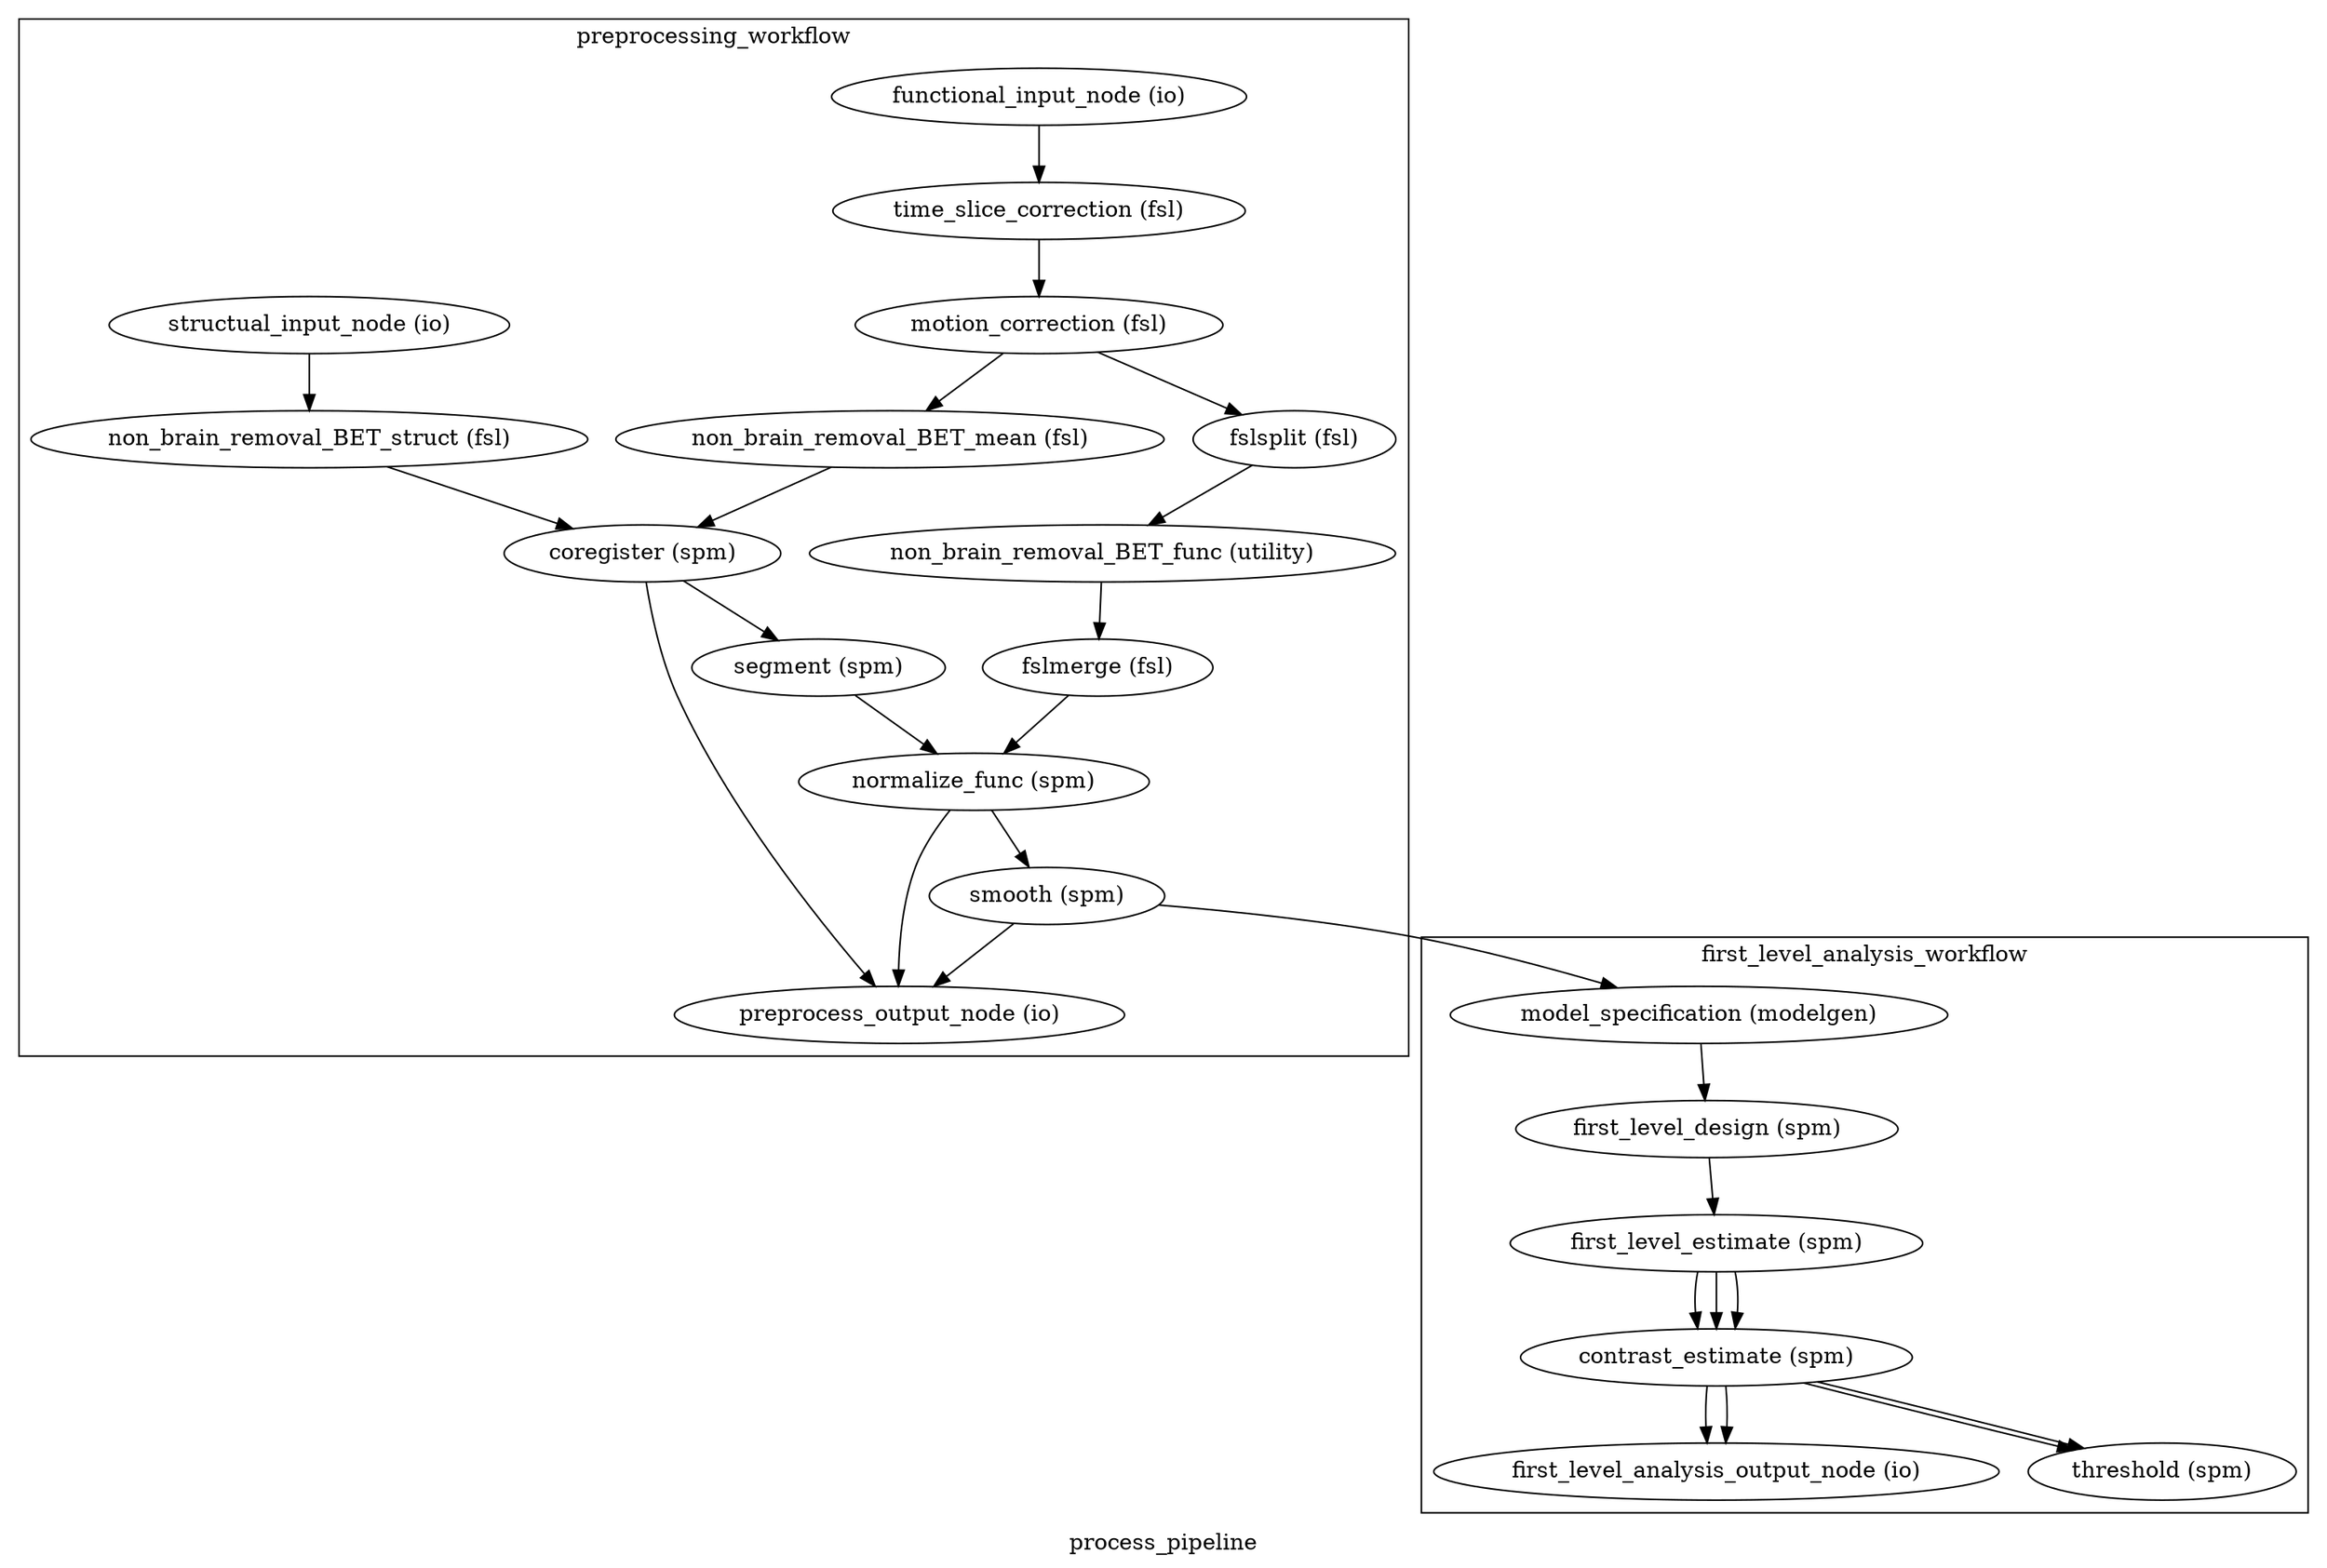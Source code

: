 digraph process_pipeline{
  label="process_pipeline";
  subgraph cluster_process_pipeline_preprocessing_workflow {
      label="preprocessing_workflow";
    process_pipeline_preprocessing_workflow_functional_input_node[label="functional_input_node (io)"];
    process_pipeline_preprocessing_workflow_time_slice_correction[label="time_slice_correction (fsl)"];
    process_pipeline_preprocessing_workflow_motion_correction[label="motion_correction (fsl)"];
    process_pipeline_preprocessing_workflow_fslsplit[label="fslsplit (fsl)"];
    process_pipeline_preprocessing_workflow_non_brain_removal_BET_func[label="non_brain_removal_BET_func (utility)"];
    process_pipeline_preprocessing_workflow_fslmerge[label="fslmerge (fsl)"];
    process_pipeline_preprocessing_workflow_non_brain_removal_BET_mean[label="non_brain_removal_BET_mean (fsl)"];
    process_pipeline_preprocessing_workflow_structual_input_node[label="structual_input_node (io)"];
    process_pipeline_preprocessing_workflow_non_brain_removal_BET_struct[label="non_brain_removal_BET_struct (fsl)"];
    process_pipeline_preprocessing_workflow_coregister[label="coregister (spm)"];
    process_pipeline_preprocessing_workflow_segment[label="segment (spm)"];
    process_pipeline_preprocessing_workflow_normalize_func[label="normalize_func (spm)"];
    process_pipeline_preprocessing_workflow_smooth[label="smooth (spm)"];
    process_pipeline_preprocessing_workflow_preprocess_output_node[label="preprocess_output_node (io)"];
    process_pipeline_preprocessing_workflow_functional_input_node -> process_pipeline_preprocessing_workflow_time_slice_correction;
    process_pipeline_preprocessing_workflow_time_slice_correction -> process_pipeline_preprocessing_workflow_motion_correction;
    process_pipeline_preprocessing_workflow_motion_correction -> process_pipeline_preprocessing_workflow_non_brain_removal_BET_mean;
    process_pipeline_preprocessing_workflow_motion_correction -> process_pipeline_preprocessing_workflow_fslsplit;
    process_pipeline_preprocessing_workflow_fslsplit -> process_pipeline_preprocessing_workflow_non_brain_removal_BET_func;
    process_pipeline_preprocessing_workflow_non_brain_removal_BET_func -> process_pipeline_preprocessing_workflow_fslmerge;
    process_pipeline_preprocessing_workflow_fslmerge -> process_pipeline_preprocessing_workflow_normalize_func;
    process_pipeline_preprocessing_workflow_non_brain_removal_BET_mean -> process_pipeline_preprocessing_workflow_coregister;
    process_pipeline_preprocessing_workflow_structual_input_node -> process_pipeline_preprocessing_workflow_non_brain_removal_BET_struct;
    process_pipeline_preprocessing_workflow_non_brain_removal_BET_struct -> process_pipeline_preprocessing_workflow_coregister;
    process_pipeline_preprocessing_workflow_coregister -> process_pipeline_preprocessing_workflow_segment;
    process_pipeline_preprocessing_workflow_coregister -> process_pipeline_preprocessing_workflow_preprocess_output_node;
    process_pipeline_preprocessing_workflow_segment -> process_pipeline_preprocessing_workflow_normalize_func;
    process_pipeline_preprocessing_workflow_normalize_func -> process_pipeline_preprocessing_workflow_smooth;
    process_pipeline_preprocessing_workflow_normalize_func -> process_pipeline_preprocessing_workflow_preprocess_output_node;
    process_pipeline_preprocessing_workflow_smooth -> process_pipeline_preprocessing_workflow_preprocess_output_node;
  }
  subgraph cluster_process_pipeline_first_level_analysis_workflow {
      label="first_level_analysis_workflow";
    process_pipeline_first_level_analysis_workflow_model_specification[label="model_specification (modelgen)"];
    process_pipeline_first_level_analysis_workflow_first_level_design[label="first_level_design (spm)"];
    process_pipeline_first_level_analysis_workflow_first_level_estimate[label="first_level_estimate (spm)"];
    process_pipeline_first_level_analysis_workflow_contrast_estimate[label="contrast_estimate (spm)"];
    process_pipeline_first_level_analysis_workflow_first_level_analysis_output_node[label="first_level_analysis_output_node (io)"];
    process_pipeline_first_level_analysis_workflow_threshold[label="threshold (spm)"];
    process_pipeline_first_level_analysis_workflow_model_specification -> process_pipeline_first_level_analysis_workflow_first_level_design;
    process_pipeline_first_level_analysis_workflow_first_level_design -> process_pipeline_first_level_analysis_workflow_first_level_estimate;
    process_pipeline_first_level_analysis_workflow_first_level_estimate -> process_pipeline_first_level_analysis_workflow_contrast_estimate;
    process_pipeline_first_level_analysis_workflow_first_level_estimate -> process_pipeline_first_level_analysis_workflow_contrast_estimate;
    process_pipeline_first_level_analysis_workflow_first_level_estimate -> process_pipeline_first_level_analysis_workflow_contrast_estimate;
    process_pipeline_first_level_analysis_workflow_contrast_estimate -> process_pipeline_first_level_analysis_workflow_threshold;
    process_pipeline_first_level_analysis_workflow_contrast_estimate -> process_pipeline_first_level_analysis_workflow_threshold;
    process_pipeline_first_level_analysis_workflow_contrast_estimate -> process_pipeline_first_level_analysis_workflow_first_level_analysis_output_node;
    process_pipeline_first_level_analysis_workflow_contrast_estimate -> process_pipeline_first_level_analysis_workflow_first_level_analysis_output_node;
  }
  process_pipeline_preprocessing_workflow_smooth -> process_pipeline_first_level_analysis_workflow_model_specification;
}